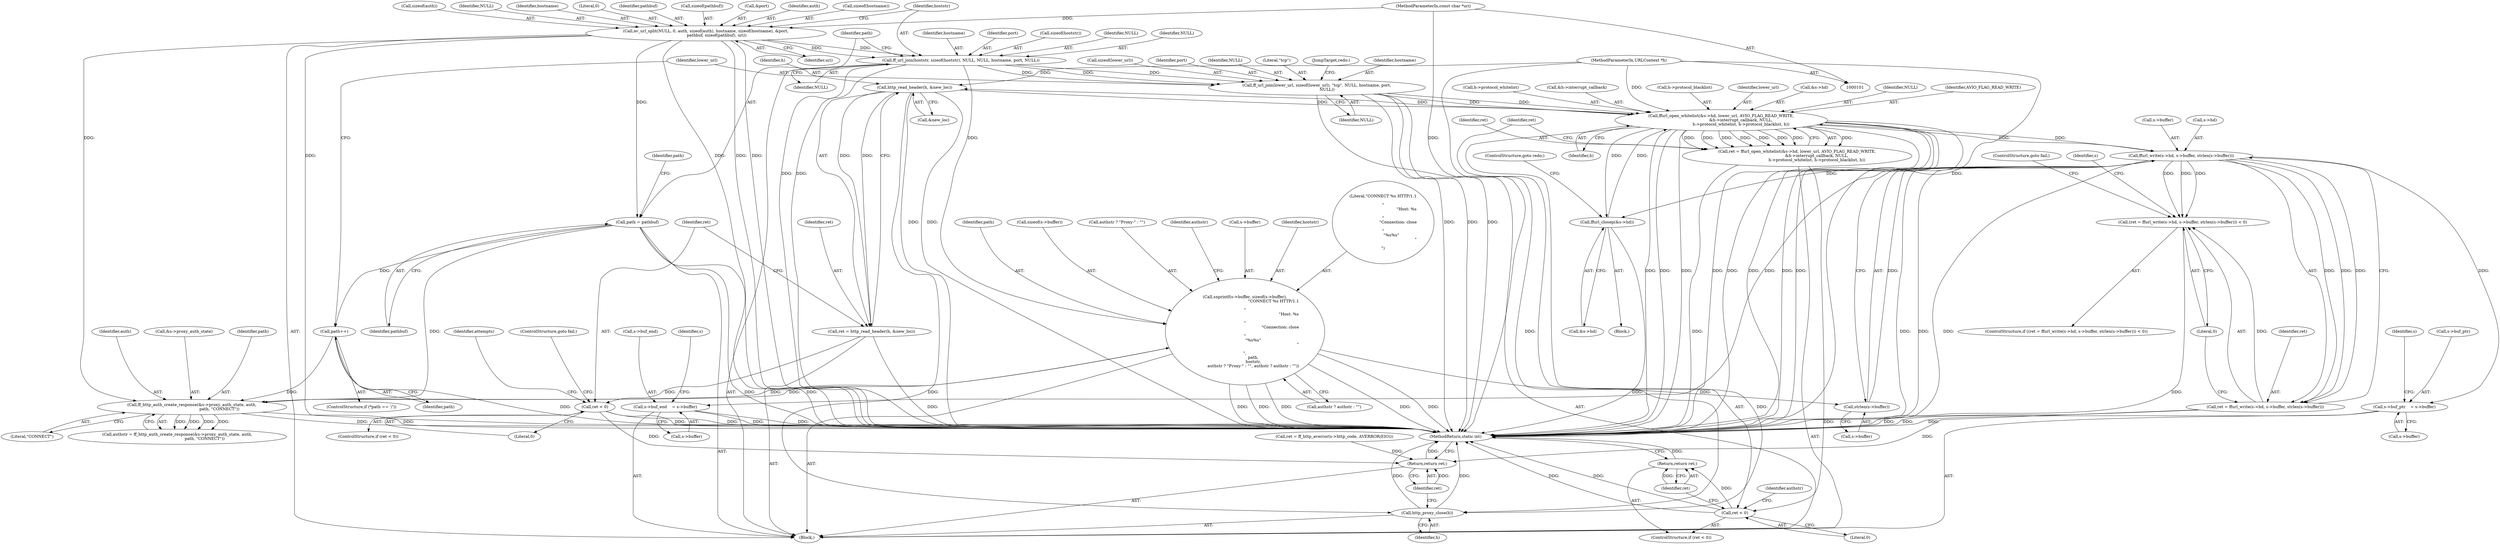 digraph "0_FFmpeg_2a05c8f813de6f2278827734bf8102291e7484aa_2@API" {
"1000300" [label="(Call,http_read_header(h, &new_loc))"];
"1000193" [label="(Call,ffurl_open_whitelist(&s->hd, lower_url, AVIO_FLAG_READ_WRITE,\n                               &h->interrupt_callback, NULL,\n                               h->protocol_whitelist, h->protocol_blacklist, h))"];
"1000254" [label="(Call,ffurl_write(s->hd, s->buffer, strlen(s->buffer)))"];
"1000261" [label="(Call,strlen(s->buffer))"];
"1000228" [label="(Call,snprintf(s->buffer, sizeof(s->buffer),\n             \"CONNECT %s HTTP/1.1\r\n\"\n             \"Host: %s\r\n\"\n             \"Connection: close\r\n\"\n             \"%s%s\"\n             \"\r\n\",\n             path,\n             hoststr,\n             authstr ? \"Proxy-\" : \"\", authstr ? authstr : \"\"))"];
"1000220" [label="(Call,ff_http_auth_create_response(&s->proxy_auth_state, auth,\n                                           path, \"CONNECT\"))"];
"1000147" [label="(Call,av_url_split(NULL, 0, auth, sizeof(auth), hostname, sizeof(hostname), &port,\n                 pathbuf, sizeof(pathbuf), uri))"];
"1000103" [label="(MethodParameterIn,const char *uri)"];
"1000171" [label="(Call,path = pathbuf)"];
"1000179" [label="(Call,path++)"];
"1000162" [label="(Call,ff_url_join(hoststr, sizeof(hoststr), NULL, NULL, hostname, port, NULL))"];
"1000340" [label="(Call,ffurl_closep(&s->hd))"];
"1000181" [label="(Call,ff_url_join(lower_url, sizeof(lower_url), \"tcp\", NULL, hostname, port,\n                NULL))"];
"1000300" [label="(Call,http_read_header(h, &new_loc))"];
"1000102" [label="(MethodParameterIn,URLContext *h)"];
"1000191" [label="(Call,ret = ffurl_open_whitelist(&s->hd, lower_url, AVIO_FLAG_READ_WRITE,\n                               &h->interrupt_callback, NULL,\n                               h->protocol_whitelist, h->protocol_blacklist, h))"];
"1000213" [label="(Call,ret < 0)"];
"1000216" [label="(Return,return ret;)"];
"1000251" [label="(Call,(ret = ffurl_write(s->hd, s->buffer, strlen(s->buffer))) < 0)"];
"1000252" [label="(Call,ret = ffurl_write(s->hd, s->buffer, strlen(s->buffer)))"];
"1000365" [label="(Return,return ret;)"];
"1000267" [label="(Call,s->buf_ptr    = s->buffer)"];
"1000274" [label="(Call,s->buf_end    = s->buffer)"];
"1000298" [label="(Call,ret = http_read_header(h, &new_loc))"];
"1000305" [label="(Call,ret < 0)"];
"1000363" [label="(Call,http_proxy_close(h))"];
"1000258" [label="(Call,s->buffer)"];
"1000251" [label="(Call,(ret = ffurl_write(s->hd, s->buffer, strlen(s->buffer))) < 0)"];
"1000172" [label="(Identifier,path)"];
"1000181" [label="(Call,ff_url_join(lower_url, sizeof(lower_url), \"tcp\", NULL, hostname, port,\n                NULL))"];
"1000170" [label="(Identifier,NULL)"];
"1000228" [label="(Call,snprintf(s->buffer, sizeof(s->buffer),\n             \"CONNECT %s HTTP/1.1\r\n\"\n             \"Host: %s\r\n\"\n             \"Connection: close\r\n\"\n             \"%s%s\"\n             \"\r\n\",\n             path,\n             hoststr,\n             authstr ? \"Proxy-\" : \"\", authstr ? authstr : \"\"))"];
"1000147" [label="(Call,av_url_split(NULL, 0, auth, sizeof(auth), hostname, sizeof(hostname), &port,\n                 pathbuf, sizeof(pathbuf), uri))"];
"1000364" [label="(Identifier,h)"];
"1000192" [label="(Identifier,ret)"];
"1000213" [label="(Call,ret < 0)"];
"1000189" [label="(Identifier,NULL)"];
"1000249" [label="(Identifier,authstr)"];
"1000103" [label="(MethodParameterIn,const char *uri)"];
"1000298" [label="(Call,ret = http_read_header(h, &new_loc))"];
"1000171" [label="(Call,path = pathbuf)"];
"1000169" [label="(Identifier,port)"];
"1000174" [label="(ControlStructure,if (*path == '/'))"];
"1000340" [label="(Call,ffurl_closep(&s->hd))"];
"1000220" [label="(Call,ff_http_auth_create_response(&s->proxy_auth_state, auth,\n                                           path, \"CONNECT\"))"];
"1000151" [label="(Call,sizeof(auth))"];
"1000212" [label="(ControlStructure,if (ret < 0))"];
"1000269" [label="(Identifier,s)"];
"1000307" [label="(Literal,0)"];
"1000163" [label="(Identifier,hoststr)"];
"1000164" [label="(Call,sizeof(hoststr))"];
"1000266" [label="(ControlStructure,goto fail;)"];
"1000186" [label="(Identifier,NULL)"];
"1000250" [label="(ControlStructure,if ((ret = ffurl_write(s->hd, s->buffer, strlen(s->buffer))) < 0))"];
"1000300" [label="(Call,http_read_header(h, &new_loc))"];
"1000162" [label="(Call,ff_url_join(hoststr, sizeof(hoststr), NULL, NULL, hostname, port, NULL))"];
"1000221" [label="(Call,&s->proxy_auth_state)"];
"1000182" [label="(Identifier,lower_url)"];
"1000229" [label="(Call,s->buffer)"];
"1000208" [label="(Call,h->protocol_blacklist)"];
"1000226" [label="(Identifier,path)"];
"1000105" [label="(Block,)"];
"1000261" [label="(Call,strlen(s->buffer))"];
"1000198" [label="(Identifier,lower_url)"];
"1000252" [label="(Call,ret = ffurl_write(s->hd, s->buffer, strlen(s->buffer)))"];
"1000363" [label="(Call,http_proxy_close(h))"];
"1000148" [label="(Identifier,NULL)"];
"1000276" [label="(Identifier,s)"];
"1000238" [label="(Identifier,hoststr)"];
"1000271" [label="(Call,s->buffer)"];
"1000255" [label="(Call,s->hd)"];
"1000215" [label="(Literal,0)"];
"1000243" [label="(Call,authstr ? authstr : \"\")"];
"1000153" [label="(Identifier,hostname)"];
"1000365" [label="(Return,return ret;)"];
"1000149" [label="(Literal,0)"];
"1000185" [label="(Literal,\"tcp\")"];
"1000158" [label="(Identifier,pathbuf)"];
"1000166" [label="(Identifier,NULL)"];
"1000253" [label="(Identifier,ret)"];
"1000191" [label="(Call,ret = ffurl_open_whitelist(&s->hd, lower_url, AVIO_FLAG_READ_WRITE,\n                               &h->interrupt_callback, NULL,\n                               h->protocol_whitelist, h->protocol_blacklist, h))"];
"1000219" [label="(Identifier,authstr)"];
"1000310" [label="(Identifier,attempts)"];
"1000227" [label="(Literal,\"CONNECT\")"];
"1000194" [label="(Call,&s->hd)"];
"1000161" [label="(Identifier,uri)"];
"1000177" [label="(Identifier,path)"];
"1000367" [label="(MethodReturn,static int)"];
"1000306" [label="(Identifier,ret)"];
"1000341" [label="(Call,&s->hd)"];
"1000236" [label="(Literal,\"CONNECT %s HTTP/1.1\r\n\"\n             \"Host: %s\r\n\"\n             \"Connection: close\r\n\"\n             \"%s%s\"\n             \"\r\n\")"];
"1000159" [label="(Call,sizeof(pathbuf))"];
"1000167" [label="(Identifier,NULL)"];
"1000102" [label="(MethodParameterIn,URLContext *h)"];
"1000190" [label="(JumpTarget,redo:)"];
"1000237" [label="(Identifier,path)"];
"1000265" [label="(Literal,0)"];
"1000187" [label="(Identifier,hostname)"];
"1000278" [label="(Call,s->buffer)"];
"1000183" [label="(Call,sizeof(lower_url))"];
"1000188" [label="(Identifier,port)"];
"1000283" [label="(Identifier,s)"];
"1000204" [label="(Identifier,NULL)"];
"1000156" [label="(Call,&port)"];
"1000199" [label="(Identifier,AVIO_FLAG_READ_WRITE)"];
"1000150" [label="(Identifier,auth)"];
"1000345" [label="(ControlStructure,goto redo;)"];
"1000205" [label="(Call,h->protocol_whitelist)"];
"1000232" [label="(Call,sizeof(s->buffer))"];
"1000262" [label="(Call,s->buffer)"];
"1000218" [label="(Call,authstr = ff_http_auth_create_response(&s->proxy_auth_state, auth,\n                                           path, \"CONNECT\"))"];
"1000339" [label="(Block,)"];
"1000154" [label="(Call,sizeof(hostname))"];
"1000354" [label="(Call,ret = ff_http_averror(s->http_code, AVERROR(EIO)))"];
"1000267" [label="(Call,s->buf_ptr    = s->buffer)"];
"1000216" [label="(Return,return ret;)"];
"1000179" [label="(Call,path++)"];
"1000366" [label="(Identifier,ret)"];
"1000302" [label="(Call,&new_loc)"];
"1000305" [label="(Call,ret < 0)"];
"1000217" [label="(Identifier,ret)"];
"1000168" [label="(Identifier,hostname)"];
"1000304" [label="(ControlStructure,if (ret < 0))"];
"1000268" [label="(Call,s->buf_ptr)"];
"1000275" [label="(Call,s->buf_end)"];
"1000299" [label="(Identifier,ret)"];
"1000173" [label="(Identifier,pathbuf)"];
"1000254" [label="(Call,ffurl_write(s->hd, s->buffer, strlen(s->buffer)))"];
"1000225" [label="(Identifier,auth)"];
"1000200" [label="(Call,&h->interrupt_callback)"];
"1000301" [label="(Identifier,h)"];
"1000239" [label="(Call,authstr ? \"Proxy-\" : \"\")"];
"1000214" [label="(Identifier,ret)"];
"1000180" [label="(Identifier,path)"];
"1000211" [label="(Identifier,h)"];
"1000193" [label="(Call,ffurl_open_whitelist(&s->hd, lower_url, AVIO_FLAG_READ_WRITE,\n                               &h->interrupt_callback, NULL,\n                               h->protocol_whitelist, h->protocol_blacklist, h))"];
"1000308" [label="(ControlStructure,goto fail;)"];
"1000274" [label="(Call,s->buf_end    = s->buffer)"];
"1000300" -> "1000298"  [label="AST: "];
"1000300" -> "1000302"  [label="CFG: "];
"1000301" -> "1000300"  [label="AST: "];
"1000302" -> "1000300"  [label="AST: "];
"1000298" -> "1000300"  [label="CFG: "];
"1000300" -> "1000367"  [label="DDG: "];
"1000300" -> "1000367"  [label="DDG: "];
"1000300" -> "1000193"  [label="DDG: "];
"1000300" -> "1000298"  [label="DDG: "];
"1000300" -> "1000298"  [label="DDG: "];
"1000193" -> "1000300"  [label="DDG: "];
"1000102" -> "1000300"  [label="DDG: "];
"1000300" -> "1000363"  [label="DDG: "];
"1000193" -> "1000191"  [label="AST: "];
"1000193" -> "1000211"  [label="CFG: "];
"1000194" -> "1000193"  [label="AST: "];
"1000198" -> "1000193"  [label="AST: "];
"1000199" -> "1000193"  [label="AST: "];
"1000200" -> "1000193"  [label="AST: "];
"1000204" -> "1000193"  [label="AST: "];
"1000205" -> "1000193"  [label="AST: "];
"1000208" -> "1000193"  [label="AST: "];
"1000211" -> "1000193"  [label="AST: "];
"1000191" -> "1000193"  [label="CFG: "];
"1000193" -> "1000367"  [label="DDG: "];
"1000193" -> "1000367"  [label="DDG: "];
"1000193" -> "1000367"  [label="DDG: "];
"1000193" -> "1000367"  [label="DDG: "];
"1000193" -> "1000367"  [label="DDG: "];
"1000193" -> "1000367"  [label="DDG: "];
"1000193" -> "1000367"  [label="DDG: "];
"1000193" -> "1000367"  [label="DDG: "];
"1000193" -> "1000191"  [label="DDG: "];
"1000193" -> "1000191"  [label="DDG: "];
"1000193" -> "1000191"  [label="DDG: "];
"1000193" -> "1000191"  [label="DDG: "];
"1000193" -> "1000191"  [label="DDG: "];
"1000193" -> "1000191"  [label="DDG: "];
"1000193" -> "1000191"  [label="DDG: "];
"1000193" -> "1000191"  [label="DDG: "];
"1000254" -> "1000193"  [label="DDG: "];
"1000340" -> "1000193"  [label="DDG: "];
"1000181" -> "1000193"  [label="DDG: "];
"1000181" -> "1000193"  [label="DDG: "];
"1000102" -> "1000193"  [label="DDG: "];
"1000193" -> "1000254"  [label="DDG: "];
"1000193" -> "1000340"  [label="DDG: "];
"1000193" -> "1000363"  [label="DDG: "];
"1000254" -> "1000252"  [label="AST: "];
"1000254" -> "1000261"  [label="CFG: "];
"1000255" -> "1000254"  [label="AST: "];
"1000258" -> "1000254"  [label="AST: "];
"1000261" -> "1000254"  [label="AST: "];
"1000252" -> "1000254"  [label="CFG: "];
"1000254" -> "1000367"  [label="DDG: "];
"1000254" -> "1000367"  [label="DDG: "];
"1000254" -> "1000367"  [label="DDG: "];
"1000254" -> "1000251"  [label="DDG: "];
"1000254" -> "1000251"  [label="DDG: "];
"1000254" -> "1000251"  [label="DDG: "];
"1000254" -> "1000252"  [label="DDG: "];
"1000254" -> "1000252"  [label="DDG: "];
"1000254" -> "1000252"  [label="DDG: "];
"1000261" -> "1000254"  [label="DDG: "];
"1000254" -> "1000267"  [label="DDG: "];
"1000254" -> "1000274"  [label="DDG: "];
"1000254" -> "1000340"  [label="DDG: "];
"1000261" -> "1000262"  [label="CFG: "];
"1000262" -> "1000261"  [label="AST: "];
"1000228" -> "1000261"  [label="DDG: "];
"1000228" -> "1000105"  [label="AST: "];
"1000228" -> "1000243"  [label="CFG: "];
"1000229" -> "1000228"  [label="AST: "];
"1000232" -> "1000228"  [label="AST: "];
"1000236" -> "1000228"  [label="AST: "];
"1000237" -> "1000228"  [label="AST: "];
"1000238" -> "1000228"  [label="AST: "];
"1000239" -> "1000228"  [label="AST: "];
"1000243" -> "1000228"  [label="AST: "];
"1000249" -> "1000228"  [label="CFG: "];
"1000228" -> "1000367"  [label="DDG: "];
"1000228" -> "1000367"  [label="DDG: "];
"1000228" -> "1000367"  [label="DDG: "];
"1000228" -> "1000367"  [label="DDG: "];
"1000228" -> "1000367"  [label="DDG: "];
"1000228" -> "1000220"  [label="DDG: "];
"1000220" -> "1000228"  [label="DDG: "];
"1000162" -> "1000228"  [label="DDG: "];
"1000220" -> "1000218"  [label="AST: "];
"1000220" -> "1000227"  [label="CFG: "];
"1000221" -> "1000220"  [label="AST: "];
"1000225" -> "1000220"  [label="AST: "];
"1000226" -> "1000220"  [label="AST: "];
"1000227" -> "1000220"  [label="AST: "];
"1000218" -> "1000220"  [label="CFG: "];
"1000220" -> "1000367"  [label="DDG: "];
"1000220" -> "1000367"  [label="DDG: "];
"1000220" -> "1000218"  [label="DDG: "];
"1000220" -> "1000218"  [label="DDG: "];
"1000220" -> "1000218"  [label="DDG: "];
"1000220" -> "1000218"  [label="DDG: "];
"1000147" -> "1000220"  [label="DDG: "];
"1000171" -> "1000220"  [label="DDG: "];
"1000179" -> "1000220"  [label="DDG: "];
"1000147" -> "1000105"  [label="AST: "];
"1000147" -> "1000161"  [label="CFG: "];
"1000148" -> "1000147"  [label="AST: "];
"1000149" -> "1000147"  [label="AST: "];
"1000150" -> "1000147"  [label="AST: "];
"1000151" -> "1000147"  [label="AST: "];
"1000153" -> "1000147"  [label="AST: "];
"1000154" -> "1000147"  [label="AST: "];
"1000156" -> "1000147"  [label="AST: "];
"1000158" -> "1000147"  [label="AST: "];
"1000159" -> "1000147"  [label="AST: "];
"1000161" -> "1000147"  [label="AST: "];
"1000163" -> "1000147"  [label="CFG: "];
"1000147" -> "1000367"  [label="DDG: "];
"1000147" -> "1000367"  [label="DDG: "];
"1000147" -> "1000367"  [label="DDG: "];
"1000147" -> "1000367"  [label="DDG: "];
"1000103" -> "1000147"  [label="DDG: "];
"1000147" -> "1000162"  [label="DDG: "];
"1000147" -> "1000162"  [label="DDG: "];
"1000147" -> "1000171"  [label="DDG: "];
"1000103" -> "1000101"  [label="AST: "];
"1000103" -> "1000367"  [label="DDG: "];
"1000171" -> "1000105"  [label="AST: "];
"1000171" -> "1000173"  [label="CFG: "];
"1000172" -> "1000171"  [label="AST: "];
"1000173" -> "1000171"  [label="AST: "];
"1000177" -> "1000171"  [label="CFG: "];
"1000171" -> "1000367"  [label="DDG: "];
"1000171" -> "1000367"  [label="DDG: "];
"1000171" -> "1000179"  [label="DDG: "];
"1000179" -> "1000174"  [label="AST: "];
"1000179" -> "1000180"  [label="CFG: "];
"1000180" -> "1000179"  [label="AST: "];
"1000182" -> "1000179"  [label="CFG: "];
"1000179" -> "1000367"  [label="DDG: "];
"1000162" -> "1000105"  [label="AST: "];
"1000162" -> "1000170"  [label="CFG: "];
"1000163" -> "1000162"  [label="AST: "];
"1000164" -> "1000162"  [label="AST: "];
"1000166" -> "1000162"  [label="AST: "];
"1000167" -> "1000162"  [label="AST: "];
"1000168" -> "1000162"  [label="AST: "];
"1000169" -> "1000162"  [label="AST: "];
"1000170" -> "1000162"  [label="AST: "];
"1000172" -> "1000162"  [label="CFG: "];
"1000162" -> "1000367"  [label="DDG: "];
"1000162" -> "1000367"  [label="DDG: "];
"1000162" -> "1000181"  [label="DDG: "];
"1000162" -> "1000181"  [label="DDG: "];
"1000162" -> "1000181"  [label="DDG: "];
"1000340" -> "1000339"  [label="AST: "];
"1000340" -> "1000341"  [label="CFG: "];
"1000341" -> "1000340"  [label="AST: "];
"1000345" -> "1000340"  [label="CFG: "];
"1000340" -> "1000367"  [label="DDG: "];
"1000181" -> "1000105"  [label="AST: "];
"1000181" -> "1000189"  [label="CFG: "];
"1000182" -> "1000181"  [label="AST: "];
"1000183" -> "1000181"  [label="AST: "];
"1000185" -> "1000181"  [label="AST: "];
"1000186" -> "1000181"  [label="AST: "];
"1000187" -> "1000181"  [label="AST: "];
"1000188" -> "1000181"  [label="AST: "];
"1000189" -> "1000181"  [label="AST: "];
"1000190" -> "1000181"  [label="CFG: "];
"1000181" -> "1000367"  [label="DDG: "];
"1000181" -> "1000367"  [label="DDG: "];
"1000181" -> "1000367"  [label="DDG: "];
"1000102" -> "1000101"  [label="AST: "];
"1000102" -> "1000367"  [label="DDG: "];
"1000102" -> "1000363"  [label="DDG: "];
"1000191" -> "1000105"  [label="AST: "];
"1000192" -> "1000191"  [label="AST: "];
"1000214" -> "1000191"  [label="CFG: "];
"1000191" -> "1000367"  [label="DDG: "];
"1000191" -> "1000213"  [label="DDG: "];
"1000213" -> "1000212"  [label="AST: "];
"1000213" -> "1000215"  [label="CFG: "];
"1000214" -> "1000213"  [label="AST: "];
"1000215" -> "1000213"  [label="AST: "];
"1000217" -> "1000213"  [label="CFG: "];
"1000219" -> "1000213"  [label="CFG: "];
"1000213" -> "1000367"  [label="DDG: "];
"1000213" -> "1000367"  [label="DDG: "];
"1000213" -> "1000216"  [label="DDG: "];
"1000216" -> "1000212"  [label="AST: "];
"1000216" -> "1000217"  [label="CFG: "];
"1000217" -> "1000216"  [label="AST: "];
"1000367" -> "1000216"  [label="CFG: "];
"1000216" -> "1000367"  [label="DDG: "];
"1000217" -> "1000216"  [label="DDG: "];
"1000251" -> "1000250"  [label="AST: "];
"1000251" -> "1000265"  [label="CFG: "];
"1000252" -> "1000251"  [label="AST: "];
"1000265" -> "1000251"  [label="AST: "];
"1000266" -> "1000251"  [label="CFG: "];
"1000269" -> "1000251"  [label="CFG: "];
"1000251" -> "1000367"  [label="DDG: "];
"1000252" -> "1000251"  [label="DDG: "];
"1000253" -> "1000252"  [label="AST: "];
"1000265" -> "1000252"  [label="CFG: "];
"1000252" -> "1000367"  [label="DDG: "];
"1000252" -> "1000367"  [label="DDG: "];
"1000252" -> "1000365"  [label="DDG: "];
"1000365" -> "1000105"  [label="AST: "];
"1000365" -> "1000366"  [label="CFG: "];
"1000366" -> "1000365"  [label="AST: "];
"1000367" -> "1000365"  [label="CFG: "];
"1000365" -> "1000367"  [label="DDG: "];
"1000366" -> "1000365"  [label="DDG: "];
"1000305" -> "1000365"  [label="DDG: "];
"1000354" -> "1000365"  [label="DDG: "];
"1000267" -> "1000105"  [label="AST: "];
"1000267" -> "1000271"  [label="CFG: "];
"1000268" -> "1000267"  [label="AST: "];
"1000271" -> "1000267"  [label="AST: "];
"1000276" -> "1000267"  [label="CFG: "];
"1000267" -> "1000367"  [label="DDG: "];
"1000274" -> "1000105"  [label="AST: "];
"1000274" -> "1000278"  [label="CFG: "];
"1000275" -> "1000274"  [label="AST: "];
"1000278" -> "1000274"  [label="AST: "];
"1000283" -> "1000274"  [label="CFG: "];
"1000274" -> "1000367"  [label="DDG: "];
"1000274" -> "1000367"  [label="DDG: "];
"1000298" -> "1000105"  [label="AST: "];
"1000299" -> "1000298"  [label="AST: "];
"1000306" -> "1000298"  [label="CFG: "];
"1000298" -> "1000367"  [label="DDG: "];
"1000298" -> "1000305"  [label="DDG: "];
"1000305" -> "1000304"  [label="AST: "];
"1000305" -> "1000307"  [label="CFG: "];
"1000306" -> "1000305"  [label="AST: "];
"1000307" -> "1000305"  [label="AST: "];
"1000308" -> "1000305"  [label="CFG: "];
"1000310" -> "1000305"  [label="CFG: "];
"1000305" -> "1000367"  [label="DDG: "];
"1000305" -> "1000367"  [label="DDG: "];
"1000363" -> "1000105"  [label="AST: "];
"1000363" -> "1000364"  [label="CFG: "];
"1000364" -> "1000363"  [label="AST: "];
"1000366" -> "1000363"  [label="CFG: "];
"1000363" -> "1000367"  [label="DDG: "];
"1000363" -> "1000367"  [label="DDG: "];
}
